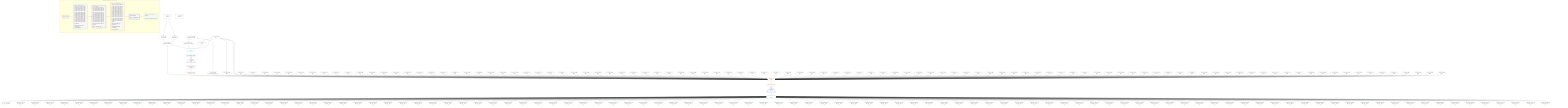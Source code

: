 %%{init: {'themeVariables': { 'fontSize': '12px'}}}%%
graph TD
    classDef path fill:#eee,stroke:#000,color:#000
    classDef plan fill:#fff,stroke-width:1px,color:#000
    classDef itemplan fill:#fff,stroke-width:2px,color:#000
    classDef unbatchedplan fill:#dff,stroke-width:1px,color:#000
    classDef sideeffectplan fill:#fcc,stroke-width:2px,color:#000
    classDef bucket fill:#f6f6f6,color:#000,stroke-width:2px,text-align:left


    %% plan dependencies
    Object13{{"Object[13∈0] ➊<br />ᐸ{pgSettings,withPgClient}ᐳ"}}:::plan
    Access11{{"Access[11∈0] ➊<br />ᐸ2.pgSettingsᐳ"}}:::plan
    Access12{{"Access[12∈0] ➊<br />ᐸ2.withPgClientᐳ"}}:::plan
    Access11 & Access12 --> Object13
    __Value2["__Value[2∈0] ➊<br />ᐸcontextᐳ"]:::plan
    __Value2 --> Access11
    __Value2 --> Access12
    Connection14{{"Connection[14∈0] ➊<br />ᐸ10ᐳ"}}:::plan
    Constant344{{"Constant[344∈0] ➊<br />ᐸ1ᐳ"}}:::plan
    Constant344 --> Connection14
    Lambda15{{"Lambda[15∈0] ➊<br />ᐸextractList_grafast_applyᐳ"}}:::plan
    Constant450{{"Constant[450∈0] ➊<br />ᐸ[ 'PRIMARY_KEY_ASC' ]ᐳ"}}:::plan
    Constant450 --> Lambda15
    Connection28{{"Connection[28∈0] ➊<br />ᐸ24ᐳ"}}:::plan
    Constant344 --> Connection28
    Lambda29{{"Lambda[29∈0] ➊<br />ᐸextractList_grafast_applyᐳ"}}:::plan
    Constant450 --> Lambda29
    __Value4["__Value[4∈0] ➊<br />ᐸrootValueᐳ"]:::plan
    Constant348{{"Constant[348∈0] ➊<br />ᐸ2ᐳ"}}:::plan
    Constant349{{"Constant[349∈0] ➊<br />ᐸ3ᐳ"}}:::plan
    Constant350{{"Constant[350∈0] ➊<br />ᐸ4ᐳ"}}:::plan
    Constant351{{"Constant[351∈0] ➊<br />ᐸ5ᐳ"}}:::plan
    Constant352{{"Constant[352∈0] ➊<br />ᐸ6ᐳ"}}:::plan
    Constant353{{"Constant[353∈0] ➊<br />ᐸ7ᐳ"}}:::plan
    Constant354{{"Constant[354∈0] ➊<br />ᐸ8ᐳ"}}:::plan
    Constant355{{"Constant[355∈0] ➊<br />ᐸ9ᐳ"}}:::plan
    Constant356{{"Constant[356∈0] ➊<br />ᐸ10ᐳ"}}:::plan
    Constant357{{"Constant[357∈0] ➊<br />ᐸ11ᐳ"}}:::plan
    Constant358{{"Constant[358∈0] ➊<br />ᐸ12ᐳ"}}:::plan
    Constant359{{"Constant[359∈0] ➊<br />ᐸ13ᐳ"}}:::plan
    Constant360{{"Constant[360∈0] ➊<br />ᐸ14ᐳ"}}:::plan
    Constant361{{"Constant[361∈0] ➊<br />ᐸ15ᐳ"}}:::plan
    Constant362{{"Constant[362∈0] ➊<br />ᐸ16ᐳ"}}:::plan
    Constant363{{"Constant[363∈0] ➊<br />ᐸ17ᐳ"}}:::plan
    Constant364{{"Constant[364∈0] ➊<br />ᐸ18ᐳ"}}:::plan
    Constant365{{"Constant[365∈0] ➊<br />ᐸ19ᐳ"}}:::plan
    Constant366{{"Constant[366∈0] ➊<br />ᐸ20ᐳ"}}:::plan
    Constant367{{"Constant[367∈0] ➊<br />ᐸ21ᐳ"}}:::plan
    Constant368{{"Constant[368∈0] ➊<br />ᐸ22ᐳ"}}:::plan
    Constant369{{"Constant[369∈0] ➊<br />ᐸ23ᐳ"}}:::plan
    Constant370{{"Constant[370∈0] ➊<br />ᐸ24ᐳ"}}:::plan
    Constant371{{"Constant[371∈0] ➊<br />ᐸ25ᐳ"}}:::plan
    Constant372{{"Constant[372∈0] ➊<br />ᐸ26ᐳ"}}:::plan
    Constant373{{"Constant[373∈0] ➊<br />ᐸ27ᐳ"}}:::plan
    Constant374{{"Constant[374∈0] ➊<br />ᐸ28ᐳ"}}:::plan
    Constant375{{"Constant[375∈0] ➊<br />ᐸ29ᐳ"}}:::plan
    Constant376{{"Constant[376∈0] ➊<br />ᐸ30ᐳ"}}:::plan
    Constant377{{"Constant[377∈0] ➊<br />ᐸ31ᐳ"}}:::plan
    Constant378{{"Constant[378∈0] ➊<br />ᐸ32ᐳ"}}:::plan
    Constant379{{"Constant[379∈0] ➊<br />ᐸ33ᐳ"}}:::plan
    Constant380{{"Constant[380∈0] ➊<br />ᐸ34ᐳ"}}:::plan
    Constant381{{"Constant[381∈0] ➊<br />ᐸ35ᐳ"}}:::plan
    Constant382{{"Constant[382∈0] ➊<br />ᐸ36ᐳ"}}:::plan
    Constant383{{"Constant[383∈0] ➊<br />ᐸ37ᐳ"}}:::plan
    Constant384{{"Constant[384∈0] ➊<br />ᐸ38ᐳ"}}:::plan
    Constant385{{"Constant[385∈0] ➊<br />ᐸ39ᐳ"}}:::plan
    Constant386{{"Constant[386∈0] ➊<br />ᐸ40ᐳ"}}:::plan
    Constant387{{"Constant[387∈0] ➊<br />ᐸ41ᐳ"}}:::plan
    Constant388{{"Constant[388∈0] ➊<br />ᐸ42ᐳ"}}:::plan
    Constant389{{"Constant[389∈0] ➊<br />ᐸ43ᐳ"}}:::plan
    Constant390{{"Constant[390∈0] ➊<br />ᐸ44ᐳ"}}:::plan
    Constant391{{"Constant[391∈0] ➊<br />ᐸ45ᐳ"}}:::plan
    Constant392{{"Constant[392∈0] ➊<br />ᐸ46ᐳ"}}:::plan
    Constant393{{"Constant[393∈0] ➊<br />ᐸ47ᐳ"}}:::plan
    Constant394{{"Constant[394∈0] ➊<br />ᐸ48ᐳ"}}:::plan
    Constant395{{"Constant[395∈0] ➊<br />ᐸ49ᐳ"}}:::plan
    Constant396{{"Constant[396∈0] ➊<br />ᐸ50ᐳ"}}:::plan
    Constant397{{"Constant[397∈0] ➊<br />ᐸ51ᐳ"}}:::plan
    Constant398{{"Constant[398∈0] ➊<br />ᐸ52ᐳ"}}:::plan
    Constant399{{"Constant[399∈0] ➊<br />ᐸ53ᐳ"}}:::plan
    Constant400{{"Constant[400∈0] ➊<br />ᐸ54ᐳ"}}:::plan
    Constant401{{"Constant[401∈0] ➊<br />ᐸ55ᐳ"}}:::plan
    Constant402{{"Constant[402∈0] ➊<br />ᐸ56ᐳ"}}:::plan
    Constant403{{"Constant[403∈0] ➊<br />ᐸ57ᐳ"}}:::plan
    Constant404{{"Constant[404∈0] ➊<br />ᐸ58ᐳ"}}:::plan
    Constant405{{"Constant[405∈0] ➊<br />ᐸ59ᐳ"}}:::plan
    Constant406{{"Constant[406∈0] ➊<br />ᐸ60ᐳ"}}:::plan
    Constant407{{"Constant[407∈0] ➊<br />ᐸ61ᐳ"}}:::plan
    Constant408{{"Constant[408∈0] ➊<br />ᐸ62ᐳ"}}:::plan
    Constant409{{"Constant[409∈0] ➊<br />ᐸ63ᐳ"}}:::plan
    Constant410{{"Constant[410∈0] ➊<br />ᐸ64ᐳ"}}:::plan
    Constant411{{"Constant[411∈0] ➊<br />ᐸ65ᐳ"}}:::plan
    Constant412{{"Constant[412∈0] ➊<br />ᐸ66ᐳ"}}:::plan
    Constant413{{"Constant[413∈0] ➊<br />ᐸ67ᐳ"}}:::plan
    Constant414{{"Constant[414∈0] ➊<br />ᐸ68ᐳ"}}:::plan
    Constant415{{"Constant[415∈0] ➊<br />ᐸ69ᐳ"}}:::plan
    Constant416{{"Constant[416∈0] ➊<br />ᐸ70ᐳ"}}:::plan
    Constant417{{"Constant[417∈0] ➊<br />ᐸ71ᐳ"}}:::plan
    Constant418{{"Constant[418∈0] ➊<br />ᐸ72ᐳ"}}:::plan
    Constant419{{"Constant[419∈0] ➊<br />ᐸ73ᐳ"}}:::plan
    Constant420{{"Constant[420∈0] ➊<br />ᐸ74ᐳ"}}:::plan
    Constant421{{"Constant[421∈0] ➊<br />ᐸ75ᐳ"}}:::plan
    Constant422{{"Constant[422∈0] ➊<br />ᐸ76ᐳ"}}:::plan
    Constant423{{"Constant[423∈0] ➊<br />ᐸ77ᐳ"}}:::plan
    Constant424{{"Constant[424∈0] ➊<br />ᐸ78ᐳ"}}:::plan
    Constant425{{"Constant[425∈0] ➊<br />ᐸ79ᐳ"}}:::plan
    Constant426{{"Constant[426∈0] ➊<br />ᐸ80ᐳ"}}:::plan
    Constant427{{"Constant[427∈0] ➊<br />ᐸ81ᐳ"}}:::plan
    Constant428{{"Constant[428∈0] ➊<br />ᐸ82ᐳ"}}:::plan
    Constant429{{"Constant[429∈0] ➊<br />ᐸ83ᐳ"}}:::plan
    Constant430{{"Constant[430∈0] ➊<br />ᐸ84ᐳ"}}:::plan
    Constant431{{"Constant[431∈0] ➊<br />ᐸ85ᐳ"}}:::plan
    Constant432{{"Constant[432∈0] ➊<br />ᐸ86ᐳ"}}:::plan
    Constant433{{"Constant[433∈0] ➊<br />ᐸ87ᐳ"}}:::plan
    Constant434{{"Constant[434∈0] ➊<br />ᐸ88ᐳ"}}:::plan
    Constant435{{"Constant[435∈0] ➊<br />ᐸ89ᐳ"}}:::plan
    Constant436{{"Constant[436∈0] ➊<br />ᐸ90ᐳ"}}:::plan
    Constant437{{"Constant[437∈0] ➊<br />ᐸ91ᐳ"}}:::plan
    Constant438{{"Constant[438∈0] ➊<br />ᐸ92ᐳ"}}:::plan
    Constant439{{"Constant[439∈0] ➊<br />ᐸ93ᐳ"}}:::plan
    Constant440{{"Constant[440∈0] ➊<br />ᐸ94ᐳ"}}:::plan
    Constant441{{"Constant[441∈0] ➊<br />ᐸ95ᐳ"}}:::plan
    Constant442{{"Constant[442∈0] ➊<br />ᐸ96ᐳ"}}:::plan
    Constant443{{"Constant[443∈0] ➊<br />ᐸ97ᐳ"}}:::plan
    Constant444{{"Constant[444∈0] ➊<br />ᐸ98ᐳ"}}:::plan
    Constant445{{"Constant[445∈0] ➊<br />ᐸ99ᐳ"}}:::plan
    Constant446{{"Constant[446∈0] ➊<br />ᐸ100ᐳ"}}:::plan
    Constant447{{"Constant[447∈0] ➊<br />ᐸ101ᐳ"}}:::plan
    Constant448{{"Constant[448∈0] ➊<br />ᐸ102ᐳ"}}:::plan
    Constant449{{"Constant[449∈0] ➊<br />ᐸ103ᐳ"}}:::plan
    PgSelect16[["PgSelect[16∈1] ➊<br />ᐸpersonᐳ"]]:::plan
    Object13 & Lambda15 & Connection14 & Constant344 --> PgSelect16
    PgSelectRows17[["PgSelectRows[17∈1] ➊"]]:::plan
    PgSelect16 --> PgSelectRows17
    __Item18[/"__Item[18∈2]<br />ᐸ17ᐳ"\]:::itemplan
    PgSelectRows17 ==> __Item18
    PgSelectSingle19{{"PgSelectSingle[19∈2]<br />ᐸpersonᐳ"}}:::plan
    __Item18 --> PgSelectSingle19
    PgSelect30[["PgSelect[30∈3]<br />ᐸpostᐳ"]]:::plan
    PgClassExpression20{{"PgClassExpression[20∈3]<br />ᐸ__person__.”id”ᐳ"}}:::plan
    Object13 & PgClassExpression20 & Lambda29 & Connection28 & Constant344 & Constant344 & Constant348 & Constant349 & Constant350 & Constant351 & Constant352 & Constant353 & Constant354 & Constant355 & Constant356 & Constant357 & Constant358 & Constant359 & Constant360 & Constant361 & Constant362 & Constant363 & Constant364 & Constant365 & Constant366 & Constant367 & Constant368 & Constant369 & Constant370 & Constant371 & Constant372 & Constant373 & Constant374 & Constant375 & Constant376 & Constant377 & Constant378 & Constant379 & Constant380 & Constant381 & Constant382 & Constant383 & Constant384 & Constant385 & Constant386 & Constant387 & Constant388 & Constant389 & Constant390 & Constant391 & Constant392 & Constant393 & Constant394 & Constant395 & Constant396 & Constant397 & Constant398 & Constant399 & Constant400 & Constant401 & Constant402 & Constant403 & Constant404 & Constant405 & Constant406 & Constant407 & Constant408 & Constant409 & Constant410 & Constant411 & Constant412 & Constant413 & Constant414 & Constant415 & Constant416 & Constant417 & Constant418 & Constant419 & Constant420 & Constant421 & Constant422 & Constant423 & Constant424 & Constant425 & Constant426 & Constant427 & Constant428 & Constant429 & Constant430 & Constant431 & Constant432 & Constant433 & Constant434 & Constant435 & Constant436 & Constant437 & Constant438 & Constant439 & Constant440 & Constant441 & Constant442 & Constant443 & Constant444 & Constant445 & Constant446 & Constant447 & Constant448 & Constant449 --> PgSelect30
    PgSelectSingle19 --> PgClassExpression20
    PgSelectRows31[["PgSelectRows[31∈3]"]]:::plan
    PgSelect30 --> PgSelectRows31
    __Item32[/"__Item[32∈4]<br />ᐸ31ᐳ"\]:::itemplan
    PgSelectRows31 ==> __Item32
    PgSelectSingle33{{"PgSelectSingle[33∈4]<br />ᐸpostᐳ"}}:::plan
    __Item32 --> PgSelectSingle33
    PgClassExpression34{{"PgClassExpression[34∈5]<br />ᐸ__post__.”headline”ᐳ"}}:::plan
    PgSelectSingle33 --> PgClassExpression34
    PgClassExpression37{{"PgClassExpression[37∈5]<br />ᐸ”a”.”post_...lder! */<br />)ᐳ"}}:::plan
    PgSelectSingle33 --> PgClassExpression37
    PgClassExpression40{{"PgClassExpression[40∈5]<br />ᐸ”a”.”post_...lder! */<br />)ᐳ"}}:::plan
    PgSelectSingle33 --> PgClassExpression40
    PgClassExpression43{{"PgClassExpression[43∈5]<br />ᐸ”a”.”post_...lder! */<br />)ᐳ"}}:::plan
    PgSelectSingle33 --> PgClassExpression43
    PgClassExpression46{{"PgClassExpression[46∈5]<br />ᐸ”a”.”post_...lder! */<br />)ᐳ"}}:::plan
    PgSelectSingle33 --> PgClassExpression46
    PgClassExpression49{{"PgClassExpression[49∈5]<br />ᐸ”a”.”post_...lder! */<br />)ᐳ"}}:::plan
    PgSelectSingle33 --> PgClassExpression49
    PgClassExpression52{{"PgClassExpression[52∈5]<br />ᐸ”a”.”post_...lder! */<br />)ᐳ"}}:::plan
    PgSelectSingle33 --> PgClassExpression52
    PgClassExpression55{{"PgClassExpression[55∈5]<br />ᐸ”a”.”post_...lder! */<br />)ᐳ"}}:::plan
    PgSelectSingle33 --> PgClassExpression55
    PgClassExpression58{{"PgClassExpression[58∈5]<br />ᐸ”a”.”post_...lder! */<br />)ᐳ"}}:::plan
    PgSelectSingle33 --> PgClassExpression58
    PgClassExpression61{{"PgClassExpression[61∈5]<br />ᐸ”a”.”post_...lder! */<br />)ᐳ"}}:::plan
    PgSelectSingle33 --> PgClassExpression61
    PgClassExpression64{{"PgClassExpression[64∈5]<br />ᐸ”a”.”post_...lder! */<br />)ᐳ"}}:::plan
    PgSelectSingle33 --> PgClassExpression64
    PgClassExpression67{{"PgClassExpression[67∈5]<br />ᐸ”a”.”post_...lder! */<br />)ᐳ"}}:::plan
    PgSelectSingle33 --> PgClassExpression67
    PgClassExpression70{{"PgClassExpression[70∈5]<br />ᐸ”a”.”post_...lder! */<br />)ᐳ"}}:::plan
    PgSelectSingle33 --> PgClassExpression70
    PgClassExpression73{{"PgClassExpression[73∈5]<br />ᐸ”a”.”post_...lder! */<br />)ᐳ"}}:::plan
    PgSelectSingle33 --> PgClassExpression73
    PgClassExpression76{{"PgClassExpression[76∈5]<br />ᐸ”a”.”post_...lder! */<br />)ᐳ"}}:::plan
    PgSelectSingle33 --> PgClassExpression76
    PgClassExpression79{{"PgClassExpression[79∈5]<br />ᐸ”a”.”post_...lder! */<br />)ᐳ"}}:::plan
    PgSelectSingle33 --> PgClassExpression79
    PgClassExpression82{{"PgClassExpression[82∈5]<br />ᐸ”a”.”post_...lder! */<br />)ᐳ"}}:::plan
    PgSelectSingle33 --> PgClassExpression82
    PgClassExpression85{{"PgClassExpression[85∈5]<br />ᐸ”a”.”post_...lder! */<br />)ᐳ"}}:::plan
    PgSelectSingle33 --> PgClassExpression85
    PgClassExpression88{{"PgClassExpression[88∈5]<br />ᐸ”a”.”post_...lder! */<br />)ᐳ"}}:::plan
    PgSelectSingle33 --> PgClassExpression88
    PgClassExpression91{{"PgClassExpression[91∈5]<br />ᐸ”a”.”post_...lder! */<br />)ᐳ"}}:::plan
    PgSelectSingle33 --> PgClassExpression91
    PgClassExpression94{{"PgClassExpression[94∈5]<br />ᐸ”a”.”post_...lder! */<br />)ᐳ"}}:::plan
    PgSelectSingle33 --> PgClassExpression94
    PgClassExpression97{{"PgClassExpression[97∈5]<br />ᐸ”a”.”post_...lder! */<br />)ᐳ"}}:::plan
    PgSelectSingle33 --> PgClassExpression97
    PgClassExpression100{{"PgClassExpression[100∈5]<br />ᐸ”a”.”post_...lder! */<br />)ᐳ"}}:::plan
    PgSelectSingle33 --> PgClassExpression100
    PgClassExpression103{{"PgClassExpression[103∈5]<br />ᐸ”a”.”post_...lder! */<br />)ᐳ"}}:::plan
    PgSelectSingle33 --> PgClassExpression103
    PgClassExpression106{{"PgClassExpression[106∈5]<br />ᐸ”a”.”post_...lder! */<br />)ᐳ"}}:::plan
    PgSelectSingle33 --> PgClassExpression106
    PgClassExpression109{{"PgClassExpression[109∈5]<br />ᐸ”a”.”post_...lder! */<br />)ᐳ"}}:::plan
    PgSelectSingle33 --> PgClassExpression109
    PgClassExpression112{{"PgClassExpression[112∈5]<br />ᐸ”a”.”post_...lder! */<br />)ᐳ"}}:::plan
    PgSelectSingle33 --> PgClassExpression112
    PgClassExpression115{{"PgClassExpression[115∈5]<br />ᐸ”a”.”post_...lder! */<br />)ᐳ"}}:::plan
    PgSelectSingle33 --> PgClassExpression115
    PgClassExpression118{{"PgClassExpression[118∈5]<br />ᐸ”a”.”post_...lder! */<br />)ᐳ"}}:::plan
    PgSelectSingle33 --> PgClassExpression118
    PgClassExpression121{{"PgClassExpression[121∈5]<br />ᐸ”a”.”post_...lder! */<br />)ᐳ"}}:::plan
    PgSelectSingle33 --> PgClassExpression121
    PgClassExpression124{{"PgClassExpression[124∈5]<br />ᐸ”a”.”post_...lder! */<br />)ᐳ"}}:::plan
    PgSelectSingle33 --> PgClassExpression124
    PgClassExpression127{{"PgClassExpression[127∈5]<br />ᐸ”a”.”post_...lder! */<br />)ᐳ"}}:::plan
    PgSelectSingle33 --> PgClassExpression127
    PgClassExpression130{{"PgClassExpression[130∈5]<br />ᐸ”a”.”post_...lder! */<br />)ᐳ"}}:::plan
    PgSelectSingle33 --> PgClassExpression130
    PgClassExpression133{{"PgClassExpression[133∈5]<br />ᐸ”a”.”post_...lder! */<br />)ᐳ"}}:::plan
    PgSelectSingle33 --> PgClassExpression133
    PgClassExpression136{{"PgClassExpression[136∈5]<br />ᐸ”a”.”post_...lder! */<br />)ᐳ"}}:::plan
    PgSelectSingle33 --> PgClassExpression136
    PgClassExpression139{{"PgClassExpression[139∈5]<br />ᐸ”a”.”post_...lder! */<br />)ᐳ"}}:::plan
    PgSelectSingle33 --> PgClassExpression139
    PgClassExpression142{{"PgClassExpression[142∈5]<br />ᐸ”a”.”post_...lder! */<br />)ᐳ"}}:::plan
    PgSelectSingle33 --> PgClassExpression142
    PgClassExpression145{{"PgClassExpression[145∈5]<br />ᐸ”a”.”post_...lder! */<br />)ᐳ"}}:::plan
    PgSelectSingle33 --> PgClassExpression145
    PgClassExpression148{{"PgClassExpression[148∈5]<br />ᐸ”a”.”post_...lder! */<br />)ᐳ"}}:::plan
    PgSelectSingle33 --> PgClassExpression148
    PgClassExpression151{{"PgClassExpression[151∈5]<br />ᐸ”a”.”post_...lder! */<br />)ᐳ"}}:::plan
    PgSelectSingle33 --> PgClassExpression151
    PgClassExpression154{{"PgClassExpression[154∈5]<br />ᐸ”a”.”post_...lder! */<br />)ᐳ"}}:::plan
    PgSelectSingle33 --> PgClassExpression154
    PgClassExpression157{{"PgClassExpression[157∈5]<br />ᐸ”a”.”post_...lder! */<br />)ᐳ"}}:::plan
    PgSelectSingle33 --> PgClassExpression157
    PgClassExpression160{{"PgClassExpression[160∈5]<br />ᐸ”a”.”post_...lder! */<br />)ᐳ"}}:::plan
    PgSelectSingle33 --> PgClassExpression160
    PgClassExpression163{{"PgClassExpression[163∈5]<br />ᐸ”a”.”post_...lder! */<br />)ᐳ"}}:::plan
    PgSelectSingle33 --> PgClassExpression163
    PgClassExpression166{{"PgClassExpression[166∈5]<br />ᐸ”a”.”post_...lder! */<br />)ᐳ"}}:::plan
    PgSelectSingle33 --> PgClassExpression166
    PgClassExpression169{{"PgClassExpression[169∈5]<br />ᐸ”a”.”post_...lder! */<br />)ᐳ"}}:::plan
    PgSelectSingle33 --> PgClassExpression169
    PgClassExpression172{{"PgClassExpression[172∈5]<br />ᐸ”a”.”post_...lder! */<br />)ᐳ"}}:::plan
    PgSelectSingle33 --> PgClassExpression172
    PgClassExpression175{{"PgClassExpression[175∈5]<br />ᐸ”a”.”post_...lder! */<br />)ᐳ"}}:::plan
    PgSelectSingle33 --> PgClassExpression175
    PgClassExpression178{{"PgClassExpression[178∈5]<br />ᐸ”a”.”post_...lder! */<br />)ᐳ"}}:::plan
    PgSelectSingle33 --> PgClassExpression178
    PgClassExpression181{{"PgClassExpression[181∈5]<br />ᐸ”a”.”post_...lder! */<br />)ᐳ"}}:::plan
    PgSelectSingle33 --> PgClassExpression181
    PgClassExpression184{{"PgClassExpression[184∈5]<br />ᐸ”a”.”post_...lder! */<br />)ᐳ"}}:::plan
    PgSelectSingle33 --> PgClassExpression184
    PgClassExpression187{{"PgClassExpression[187∈5]<br />ᐸ”a”.”post_...lder! */<br />)ᐳ"}}:::plan
    PgSelectSingle33 --> PgClassExpression187
    PgClassExpression190{{"PgClassExpression[190∈5]<br />ᐸ”a”.”post_...lder! */<br />)ᐳ"}}:::plan
    PgSelectSingle33 --> PgClassExpression190
    PgClassExpression193{{"PgClassExpression[193∈5]<br />ᐸ”a”.”post_...lder! */<br />)ᐳ"}}:::plan
    PgSelectSingle33 --> PgClassExpression193
    PgClassExpression196{{"PgClassExpression[196∈5]<br />ᐸ”a”.”post_...lder! */<br />)ᐳ"}}:::plan
    PgSelectSingle33 --> PgClassExpression196
    PgClassExpression199{{"PgClassExpression[199∈5]<br />ᐸ”a”.”post_...lder! */<br />)ᐳ"}}:::plan
    PgSelectSingle33 --> PgClassExpression199
    PgClassExpression202{{"PgClassExpression[202∈5]<br />ᐸ”a”.”post_...lder! */<br />)ᐳ"}}:::plan
    PgSelectSingle33 --> PgClassExpression202
    PgClassExpression205{{"PgClassExpression[205∈5]<br />ᐸ”a”.”post_...lder! */<br />)ᐳ"}}:::plan
    PgSelectSingle33 --> PgClassExpression205
    PgClassExpression208{{"PgClassExpression[208∈5]<br />ᐸ”a”.”post_...lder! */<br />)ᐳ"}}:::plan
    PgSelectSingle33 --> PgClassExpression208
    PgClassExpression211{{"PgClassExpression[211∈5]<br />ᐸ”a”.”post_...lder! */<br />)ᐳ"}}:::plan
    PgSelectSingle33 --> PgClassExpression211
    PgClassExpression214{{"PgClassExpression[214∈5]<br />ᐸ”a”.”post_...lder! */<br />)ᐳ"}}:::plan
    PgSelectSingle33 --> PgClassExpression214
    PgClassExpression217{{"PgClassExpression[217∈5]<br />ᐸ”a”.”post_...lder! */<br />)ᐳ"}}:::plan
    PgSelectSingle33 --> PgClassExpression217
    PgClassExpression220{{"PgClassExpression[220∈5]<br />ᐸ”a”.”post_...lder! */<br />)ᐳ"}}:::plan
    PgSelectSingle33 --> PgClassExpression220
    PgClassExpression223{{"PgClassExpression[223∈5]<br />ᐸ”a”.”post_...lder! */<br />)ᐳ"}}:::plan
    PgSelectSingle33 --> PgClassExpression223
    PgClassExpression226{{"PgClassExpression[226∈5]<br />ᐸ”a”.”post_...lder! */<br />)ᐳ"}}:::plan
    PgSelectSingle33 --> PgClassExpression226
    PgClassExpression229{{"PgClassExpression[229∈5]<br />ᐸ”a”.”post_...lder! */<br />)ᐳ"}}:::plan
    PgSelectSingle33 --> PgClassExpression229
    PgClassExpression232{{"PgClassExpression[232∈5]<br />ᐸ”a”.”post_...lder! */<br />)ᐳ"}}:::plan
    PgSelectSingle33 --> PgClassExpression232
    PgClassExpression235{{"PgClassExpression[235∈5]<br />ᐸ”a”.”post_...lder! */<br />)ᐳ"}}:::plan
    PgSelectSingle33 --> PgClassExpression235
    PgClassExpression238{{"PgClassExpression[238∈5]<br />ᐸ”a”.”post_...lder! */<br />)ᐳ"}}:::plan
    PgSelectSingle33 --> PgClassExpression238
    PgClassExpression241{{"PgClassExpression[241∈5]<br />ᐸ”a”.”post_...lder! */<br />)ᐳ"}}:::plan
    PgSelectSingle33 --> PgClassExpression241
    PgClassExpression244{{"PgClassExpression[244∈5]<br />ᐸ”a”.”post_...lder! */<br />)ᐳ"}}:::plan
    PgSelectSingle33 --> PgClassExpression244
    PgClassExpression247{{"PgClassExpression[247∈5]<br />ᐸ”a”.”post_...lder! */<br />)ᐳ"}}:::plan
    PgSelectSingle33 --> PgClassExpression247
    PgClassExpression250{{"PgClassExpression[250∈5]<br />ᐸ”a”.”post_...lder! */<br />)ᐳ"}}:::plan
    PgSelectSingle33 --> PgClassExpression250
    PgClassExpression253{{"PgClassExpression[253∈5]<br />ᐸ”a”.”post_...lder! */<br />)ᐳ"}}:::plan
    PgSelectSingle33 --> PgClassExpression253
    PgClassExpression256{{"PgClassExpression[256∈5]<br />ᐸ”a”.”post_...lder! */<br />)ᐳ"}}:::plan
    PgSelectSingle33 --> PgClassExpression256
    PgClassExpression259{{"PgClassExpression[259∈5]<br />ᐸ”a”.”post_...lder! */<br />)ᐳ"}}:::plan
    PgSelectSingle33 --> PgClassExpression259
    PgClassExpression262{{"PgClassExpression[262∈5]<br />ᐸ”a”.”post_...lder! */<br />)ᐳ"}}:::plan
    PgSelectSingle33 --> PgClassExpression262
    PgClassExpression265{{"PgClassExpression[265∈5]<br />ᐸ”a”.”post_...lder! */<br />)ᐳ"}}:::plan
    PgSelectSingle33 --> PgClassExpression265
    PgClassExpression268{{"PgClassExpression[268∈5]<br />ᐸ”a”.”post_...lder! */<br />)ᐳ"}}:::plan
    PgSelectSingle33 --> PgClassExpression268
    PgClassExpression271{{"PgClassExpression[271∈5]<br />ᐸ”a”.”post_...lder! */<br />)ᐳ"}}:::plan
    PgSelectSingle33 --> PgClassExpression271
    PgClassExpression274{{"PgClassExpression[274∈5]<br />ᐸ”a”.”post_...lder! */<br />)ᐳ"}}:::plan
    PgSelectSingle33 --> PgClassExpression274
    PgClassExpression277{{"PgClassExpression[277∈5]<br />ᐸ”a”.”post_...lder! */<br />)ᐳ"}}:::plan
    PgSelectSingle33 --> PgClassExpression277
    PgClassExpression280{{"PgClassExpression[280∈5]<br />ᐸ”a”.”post_...lder! */<br />)ᐳ"}}:::plan
    PgSelectSingle33 --> PgClassExpression280
    PgClassExpression283{{"PgClassExpression[283∈5]<br />ᐸ”a”.”post_...lder! */<br />)ᐳ"}}:::plan
    PgSelectSingle33 --> PgClassExpression283
    PgClassExpression286{{"PgClassExpression[286∈5]<br />ᐸ”a”.”post_...lder! */<br />)ᐳ"}}:::plan
    PgSelectSingle33 --> PgClassExpression286
    PgClassExpression289{{"PgClassExpression[289∈5]<br />ᐸ”a”.”post_...lder! */<br />)ᐳ"}}:::plan
    PgSelectSingle33 --> PgClassExpression289
    PgClassExpression292{{"PgClassExpression[292∈5]<br />ᐸ”a”.”post_...lder! */<br />)ᐳ"}}:::plan
    PgSelectSingle33 --> PgClassExpression292
    PgClassExpression295{{"PgClassExpression[295∈5]<br />ᐸ”a”.”post_...lder! */<br />)ᐳ"}}:::plan
    PgSelectSingle33 --> PgClassExpression295
    PgClassExpression298{{"PgClassExpression[298∈5]<br />ᐸ”a”.”post_...lder! */<br />)ᐳ"}}:::plan
    PgSelectSingle33 --> PgClassExpression298
    PgClassExpression301{{"PgClassExpression[301∈5]<br />ᐸ”a”.”post_...lder! */<br />)ᐳ"}}:::plan
    PgSelectSingle33 --> PgClassExpression301
    PgClassExpression304{{"PgClassExpression[304∈5]<br />ᐸ”a”.”post_...lder! */<br />)ᐳ"}}:::plan
    PgSelectSingle33 --> PgClassExpression304
    PgClassExpression307{{"PgClassExpression[307∈5]<br />ᐸ”a”.”post_...lder! */<br />)ᐳ"}}:::plan
    PgSelectSingle33 --> PgClassExpression307
    PgClassExpression310{{"PgClassExpression[310∈5]<br />ᐸ”a”.”post_...lder! */<br />)ᐳ"}}:::plan
    PgSelectSingle33 --> PgClassExpression310
    PgClassExpression313{{"PgClassExpression[313∈5]<br />ᐸ”a”.”post_...lder! */<br />)ᐳ"}}:::plan
    PgSelectSingle33 --> PgClassExpression313
    PgClassExpression316{{"PgClassExpression[316∈5]<br />ᐸ”a”.”post_...lder! */<br />)ᐳ"}}:::plan
    PgSelectSingle33 --> PgClassExpression316
    PgClassExpression319{{"PgClassExpression[319∈5]<br />ᐸ”a”.”post_...lder! */<br />)ᐳ"}}:::plan
    PgSelectSingle33 --> PgClassExpression319
    PgClassExpression322{{"PgClassExpression[322∈5]<br />ᐸ”a”.”post_...lder! */<br />)ᐳ"}}:::plan
    PgSelectSingle33 --> PgClassExpression322
    PgClassExpression325{{"PgClassExpression[325∈5]<br />ᐸ”a”.”post_...lder! */<br />)ᐳ"}}:::plan
    PgSelectSingle33 --> PgClassExpression325
    PgClassExpression328{{"PgClassExpression[328∈5]<br />ᐸ”a”.”post_...lder! */<br />)ᐳ"}}:::plan
    PgSelectSingle33 --> PgClassExpression328
    PgClassExpression331{{"PgClassExpression[331∈5]<br />ᐸ”a”.”post_...lder! */<br />)ᐳ"}}:::plan
    PgSelectSingle33 --> PgClassExpression331
    PgClassExpression334{{"PgClassExpression[334∈5]<br />ᐸ”a”.”post_...lder! */<br />)ᐳ"}}:::plan
    PgSelectSingle33 --> PgClassExpression334
    PgClassExpression337{{"PgClassExpression[337∈5]<br />ᐸ”a”.”post_...lder! */<br />)ᐳ"}}:::plan
    PgSelectSingle33 --> PgClassExpression337
    PgClassExpression340{{"PgClassExpression[340∈5]<br />ᐸ”a”.”post_...lder! */<br />)ᐳ"}}:::plan
    PgSelectSingle33 --> PgClassExpression340
    PgClassExpression343{{"PgClassExpression[343∈5]<br />ᐸ”a”.”post_...lder! */<br />)ᐳ"}}:::plan
    PgSelectSingle33 --> PgClassExpression343

    %% define steps

    subgraph "Buckets for queries/v4/json-overflow-nested"
    Bucket0("Bucket 0 (root)"):::bucket
    classDef bucket0 stroke:#696969
    class Bucket0,__Value2,__Value4,Access11,Access12,Object13,Connection14,Lambda15,Connection28,Lambda29,Constant344,Constant348,Constant349,Constant350,Constant351,Constant352,Constant353,Constant354,Constant355,Constant356,Constant357,Constant358,Constant359,Constant360,Constant361,Constant362,Constant363,Constant364,Constant365,Constant366,Constant367,Constant368,Constant369,Constant370,Constant371,Constant372,Constant373,Constant374,Constant375,Constant376,Constant377,Constant378,Constant379,Constant380,Constant381,Constant382,Constant383,Constant384,Constant385,Constant386,Constant387,Constant388,Constant389,Constant390,Constant391,Constant392,Constant393,Constant394,Constant395,Constant396,Constant397,Constant398,Constant399,Constant400,Constant401,Constant402,Constant403,Constant404,Constant405,Constant406,Constant407,Constant408,Constant409,Constant410,Constant411,Constant412,Constant413,Constant414,Constant415,Constant416,Constant417,Constant418,Constant419,Constant420,Constant421,Constant422,Constant423,Constant424,Constant425,Constant426,Constant427,Constant428,Constant429,Constant430,Constant431,Constant432,Constant433,Constant434,Constant435,Constant436,Constant437,Constant438,Constant439,Constant440,Constant441,Constant442,Constant443,Constant444,Constant445,Constant446,Constant447,Constant448,Constant449,Constant450 bucket0
    Bucket1("Bucket 1 (nullableBoundary)<br />Deps: 13, 15, 14, 344, 29, 28, 348, 349, 350, 351, 352, 353, 354, 355, 356, 357, 358, 359, 360, 361, 362, 363, 364, 365, 366, 367, 368, 369, 370, 371, 372, 373, 374, 375, 376, 377, 378, 379, 380, 381, 382, 383, 384, 385, 386, 387, 388, 389, 390, 391, 392, 393, 394, 395, 396, 397, 398, 399, 400, 401, 402, 403, 404, 405, 406, 407, 408, 409, 410, 411, 412, 413, 414, 415, 416, 417, 418, 419, 420, 421, 422, 423, 424, 425, 426, 427, 428, 429, 430, 431, 432, 433, 434, 435, 436, 437, 438, 439, 440, 441, 442, 443, 444, 445, 446, 447, 448, 449<br /><br />ROOT Connectionᐸ10ᐳ[14]<br />1: PgSelect[16]<br />2: PgSelectRows[17]"):::bucket
    classDef bucket1 stroke:#00bfff
    class Bucket1,PgSelect16,PgSelectRows17 bucket1
    Bucket2("Bucket 2 (listItem)<br />Deps: 13, 29, 28, 344, 348, 349, 350, 351, 352, 353, 354, 355, 356, 357, 358, 359, 360, 361, 362, 363, 364, 365, 366, 367, 368, 369, 370, 371, 372, 373, 374, 375, 376, 377, 378, 379, 380, 381, 382, 383, 384, 385, 386, 387, 388, 389, 390, 391, 392, 393, 394, 395, 396, 397, 398, 399, 400, 401, 402, 403, 404, 405, 406, 407, 408, 409, 410, 411, 412, 413, 414, 415, 416, 417, 418, 419, 420, 421, 422, 423, 424, 425, 426, 427, 428, 429, 430, 431, 432, 433, 434, 435, 436, 437, 438, 439, 440, 441, 442, 443, 444, 445, 446, 447, 448, 449<br /><br />ROOT __Item{2}ᐸ17ᐳ[18]"):::bucket
    classDef bucket2 stroke:#7f007f
    class Bucket2,__Item18,PgSelectSingle19 bucket2
    Bucket3("Bucket 3 (nullableBoundary)<br />Deps: 19, 13, 29, 28, 344, 348, 349, 350, 351, 352, 353, 354, 355, 356, 357, 358, 359, 360, 361, 362, 363, 364, 365, 366, 367, 368, 369, 370, 371, 372, 373, 374, 375, 376, 377, 378, 379, 380, 381, 382, 383, 384, 385, 386, 387, 388, 389, 390, 391, 392, 393, 394, 395, 396, 397, 398, 399, 400, 401, 402, 403, 404, 405, 406, 407, 408, 409, 410, 411, 412, 413, 414, 415, 416, 417, 418, 419, 420, 421, 422, 423, 424, 425, 426, 427, 428, 429, 430, 431, 432, 433, 434, 435, 436, 437, 438, 439, 440, 441, 442, 443, 444, 445, 446, 447, 448, 449<br /><br />ROOT PgSelectSingle{2}ᐸpersonᐳ[19]<br />1: <br />ᐳ: PgClassExpression[20]<br />2: PgSelect[30]<br />3: PgSelectRows[31]"):::bucket
    classDef bucket3 stroke:#ffa500
    class Bucket3,PgClassExpression20,PgSelect30,PgSelectRows31 bucket3
    Bucket4("Bucket 4 (listItem)<br /><br />ROOT __Item{4}ᐸ31ᐳ[32]"):::bucket
    classDef bucket4 stroke:#0000ff
    class Bucket4,__Item32,PgSelectSingle33 bucket4
    Bucket5("Bucket 5 (nullableBoundary)<br />Deps: 33<br /><br />ROOT PgSelectSingle{4}ᐸpostᐳ[33]"):::bucket
    classDef bucket5 stroke:#7fff00
    class Bucket5,PgClassExpression34,PgClassExpression37,PgClassExpression40,PgClassExpression43,PgClassExpression46,PgClassExpression49,PgClassExpression52,PgClassExpression55,PgClassExpression58,PgClassExpression61,PgClassExpression64,PgClassExpression67,PgClassExpression70,PgClassExpression73,PgClassExpression76,PgClassExpression79,PgClassExpression82,PgClassExpression85,PgClassExpression88,PgClassExpression91,PgClassExpression94,PgClassExpression97,PgClassExpression100,PgClassExpression103,PgClassExpression106,PgClassExpression109,PgClassExpression112,PgClassExpression115,PgClassExpression118,PgClassExpression121,PgClassExpression124,PgClassExpression127,PgClassExpression130,PgClassExpression133,PgClassExpression136,PgClassExpression139,PgClassExpression142,PgClassExpression145,PgClassExpression148,PgClassExpression151,PgClassExpression154,PgClassExpression157,PgClassExpression160,PgClassExpression163,PgClassExpression166,PgClassExpression169,PgClassExpression172,PgClassExpression175,PgClassExpression178,PgClassExpression181,PgClassExpression184,PgClassExpression187,PgClassExpression190,PgClassExpression193,PgClassExpression196,PgClassExpression199,PgClassExpression202,PgClassExpression205,PgClassExpression208,PgClassExpression211,PgClassExpression214,PgClassExpression217,PgClassExpression220,PgClassExpression223,PgClassExpression226,PgClassExpression229,PgClassExpression232,PgClassExpression235,PgClassExpression238,PgClassExpression241,PgClassExpression244,PgClassExpression247,PgClassExpression250,PgClassExpression253,PgClassExpression256,PgClassExpression259,PgClassExpression262,PgClassExpression265,PgClassExpression268,PgClassExpression271,PgClassExpression274,PgClassExpression277,PgClassExpression280,PgClassExpression283,PgClassExpression286,PgClassExpression289,PgClassExpression292,PgClassExpression295,PgClassExpression298,PgClassExpression301,PgClassExpression304,PgClassExpression307,PgClassExpression310,PgClassExpression313,PgClassExpression316,PgClassExpression319,PgClassExpression322,PgClassExpression325,PgClassExpression328,PgClassExpression331,PgClassExpression334,PgClassExpression337,PgClassExpression340,PgClassExpression343 bucket5
    Bucket0 --> Bucket1
    Bucket1 --> Bucket2
    Bucket2 --> Bucket3
    Bucket3 --> Bucket4
    Bucket4 --> Bucket5
    end